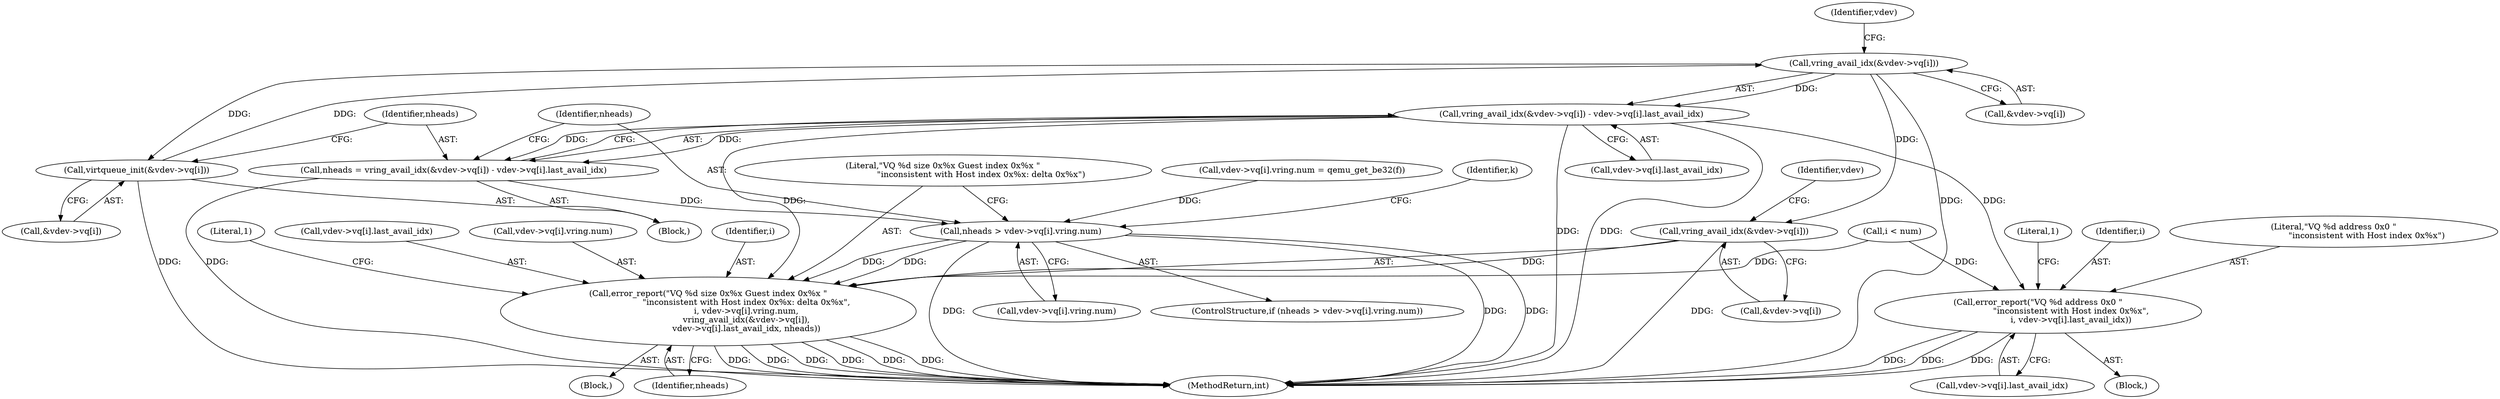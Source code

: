 digraph "0_qemu_a890a2f9137ac3cf5b607649e66a6f3a5512d8dc@pointer" {
"1000298" [label="(Call,vring_avail_idx(&vdev->vq[i]))"];
"1000288" [label="(Call,virtqueue_init(&vdev->vq[i]))"];
"1000298" [label="(Call,vring_avail_idx(&vdev->vq[i]))"];
"1000297" [label="(Call,vring_avail_idx(&vdev->vq[i]) - vdev->vq[i].last_avail_idx)"];
"1000295" [label="(Call,nheads = vring_avail_idx(&vdev->vq[i]) - vdev->vq[i].last_avail_idx)"];
"1000313" [label="(Call,nheads > vdev->vq[i].vring.num)"];
"1000325" [label="(Call,error_report(\"VQ %d size 0x%x Guest index 0x%x \"\n                             \"inconsistent with Host index 0x%x: delta 0x%x\",\n                             i, vdev->vq[i].vring.num,\n                             vring_avail_idx(&vdev->vq[i]),\n                             vdev->vq[i].last_avail_idx, nheads))"];
"1000365" [label="(Call,error_report(\"VQ %d address 0x0 \"\n                         \"inconsistent with Host index 0x%x\",\n                         i, vdev->vq[i].last_avail_idx))"];
"1000337" [label="(Call,vring_avail_idx(&vdev->vq[i]))"];
"1000327" [label="(Identifier,i)"];
"1000325" [label="(Call,error_report(\"VQ %d size 0x%x Guest index 0x%x \"\n                             \"inconsistent with Host index 0x%x: delta 0x%x\",\n                             i, vdev->vq[i].vring.num,\n                             vring_avail_idx(&vdev->vq[i]),\n                             vdev->vq[i].last_avail_idx, nheads))"];
"1000326" [label="(Literal,\"VQ %d size 0x%x Guest index 0x%x \"\n                             \"inconsistent with Host index 0x%x: delta 0x%x\")"];
"1000315" [label="(Call,vdev->vq[i].vring.num)"];
"1000314" [label="(Identifier,nheads)"];
"1000367" [label="(Identifier,i)"];
"1000366" [label="(Literal,\"VQ %d address 0x0 \"\n                         \"inconsistent with Host index 0x%x\")"];
"1000297" [label="(Call,vring_avail_idx(&vdev->vq[i]) - vdev->vq[i].last_avail_idx)"];
"1000380" [label="(Identifier,k)"];
"1000205" [label="(Call,i < num)"];
"1000295" [label="(Call,nheads = vring_avail_idx(&vdev->vq[i]) - vdev->vq[i].last_avail_idx)"];
"1000286" [label="(Block,)"];
"1000305" [label="(Call,vdev->vq[i].last_avail_idx)"];
"1000337" [label="(Call,vring_avail_idx(&vdev->vq[i]))"];
"1000308" [label="(Identifier,vdev)"];
"1000289" [label="(Call,&vdev->vq[i])"];
"1000298" [label="(Call,vring_avail_idx(&vdev->vq[i]))"];
"1000312" [label="(ControlStructure,if (nheads > vdev->vq[i].vring.num))"];
"1000354" [label="(Literal,1)"];
"1000299" [label="(Call,&vdev->vq[i])"];
"1000211" [label="(Call,vdev->vq[i].vring.num = qemu_get_be32(f))"];
"1000364" [label="(Block,)"];
"1000344" [label="(Call,vdev->vq[i].last_avail_idx)"];
"1000377" [label="(Literal,1)"];
"1000400" [label="(MethodReturn,int)"];
"1000347" [label="(Identifier,vdev)"];
"1000338" [label="(Call,&vdev->vq[i])"];
"1000365" [label="(Call,error_report(\"VQ %d address 0x0 \"\n                         \"inconsistent with Host index 0x%x\",\n                         i, vdev->vq[i].last_avail_idx))"];
"1000368" [label="(Call,vdev->vq[i].last_avail_idx)"];
"1000288" [label="(Call,virtqueue_init(&vdev->vq[i]))"];
"1000313" [label="(Call,nheads > vdev->vq[i].vring.num)"];
"1000328" [label="(Call,vdev->vq[i].vring.num)"];
"1000351" [label="(Identifier,nheads)"];
"1000324" [label="(Block,)"];
"1000296" [label="(Identifier,nheads)"];
"1000298" -> "1000297"  [label="AST: "];
"1000298" -> "1000299"  [label="CFG: "];
"1000299" -> "1000298"  [label="AST: "];
"1000308" -> "1000298"  [label="CFG: "];
"1000298" -> "1000400"  [label="DDG: "];
"1000298" -> "1000288"  [label="DDG: "];
"1000298" -> "1000297"  [label="DDG: "];
"1000288" -> "1000298"  [label="DDG: "];
"1000298" -> "1000337"  [label="DDG: "];
"1000288" -> "1000286"  [label="AST: "];
"1000288" -> "1000289"  [label="CFG: "];
"1000289" -> "1000288"  [label="AST: "];
"1000296" -> "1000288"  [label="CFG: "];
"1000288" -> "1000400"  [label="DDG: "];
"1000297" -> "1000295"  [label="AST: "];
"1000297" -> "1000305"  [label="CFG: "];
"1000305" -> "1000297"  [label="AST: "];
"1000295" -> "1000297"  [label="CFG: "];
"1000297" -> "1000400"  [label="DDG: "];
"1000297" -> "1000400"  [label="DDG: "];
"1000297" -> "1000295"  [label="DDG: "];
"1000297" -> "1000295"  [label="DDG: "];
"1000297" -> "1000325"  [label="DDG: "];
"1000297" -> "1000365"  [label="DDG: "];
"1000295" -> "1000286"  [label="AST: "];
"1000296" -> "1000295"  [label="AST: "];
"1000314" -> "1000295"  [label="CFG: "];
"1000295" -> "1000400"  [label="DDG: "];
"1000295" -> "1000313"  [label="DDG: "];
"1000313" -> "1000312"  [label="AST: "];
"1000313" -> "1000315"  [label="CFG: "];
"1000314" -> "1000313"  [label="AST: "];
"1000315" -> "1000313"  [label="AST: "];
"1000326" -> "1000313"  [label="CFG: "];
"1000380" -> "1000313"  [label="CFG: "];
"1000313" -> "1000400"  [label="DDG: "];
"1000313" -> "1000400"  [label="DDG: "];
"1000313" -> "1000400"  [label="DDG: "];
"1000211" -> "1000313"  [label="DDG: "];
"1000313" -> "1000325"  [label="DDG: "];
"1000313" -> "1000325"  [label="DDG: "];
"1000325" -> "1000324"  [label="AST: "];
"1000325" -> "1000351"  [label="CFG: "];
"1000326" -> "1000325"  [label="AST: "];
"1000327" -> "1000325"  [label="AST: "];
"1000328" -> "1000325"  [label="AST: "];
"1000337" -> "1000325"  [label="AST: "];
"1000344" -> "1000325"  [label="AST: "];
"1000351" -> "1000325"  [label="AST: "];
"1000354" -> "1000325"  [label="CFG: "];
"1000325" -> "1000400"  [label="DDG: "];
"1000325" -> "1000400"  [label="DDG: "];
"1000325" -> "1000400"  [label="DDG: "];
"1000325" -> "1000400"  [label="DDG: "];
"1000325" -> "1000400"  [label="DDG: "];
"1000325" -> "1000400"  [label="DDG: "];
"1000205" -> "1000325"  [label="DDG: "];
"1000337" -> "1000325"  [label="DDG: "];
"1000365" -> "1000364"  [label="AST: "];
"1000365" -> "1000368"  [label="CFG: "];
"1000366" -> "1000365"  [label="AST: "];
"1000367" -> "1000365"  [label="AST: "];
"1000368" -> "1000365"  [label="AST: "];
"1000377" -> "1000365"  [label="CFG: "];
"1000365" -> "1000400"  [label="DDG: "];
"1000365" -> "1000400"  [label="DDG: "];
"1000365" -> "1000400"  [label="DDG: "];
"1000205" -> "1000365"  [label="DDG: "];
"1000337" -> "1000338"  [label="CFG: "];
"1000338" -> "1000337"  [label="AST: "];
"1000347" -> "1000337"  [label="CFG: "];
"1000337" -> "1000400"  [label="DDG: "];
}
